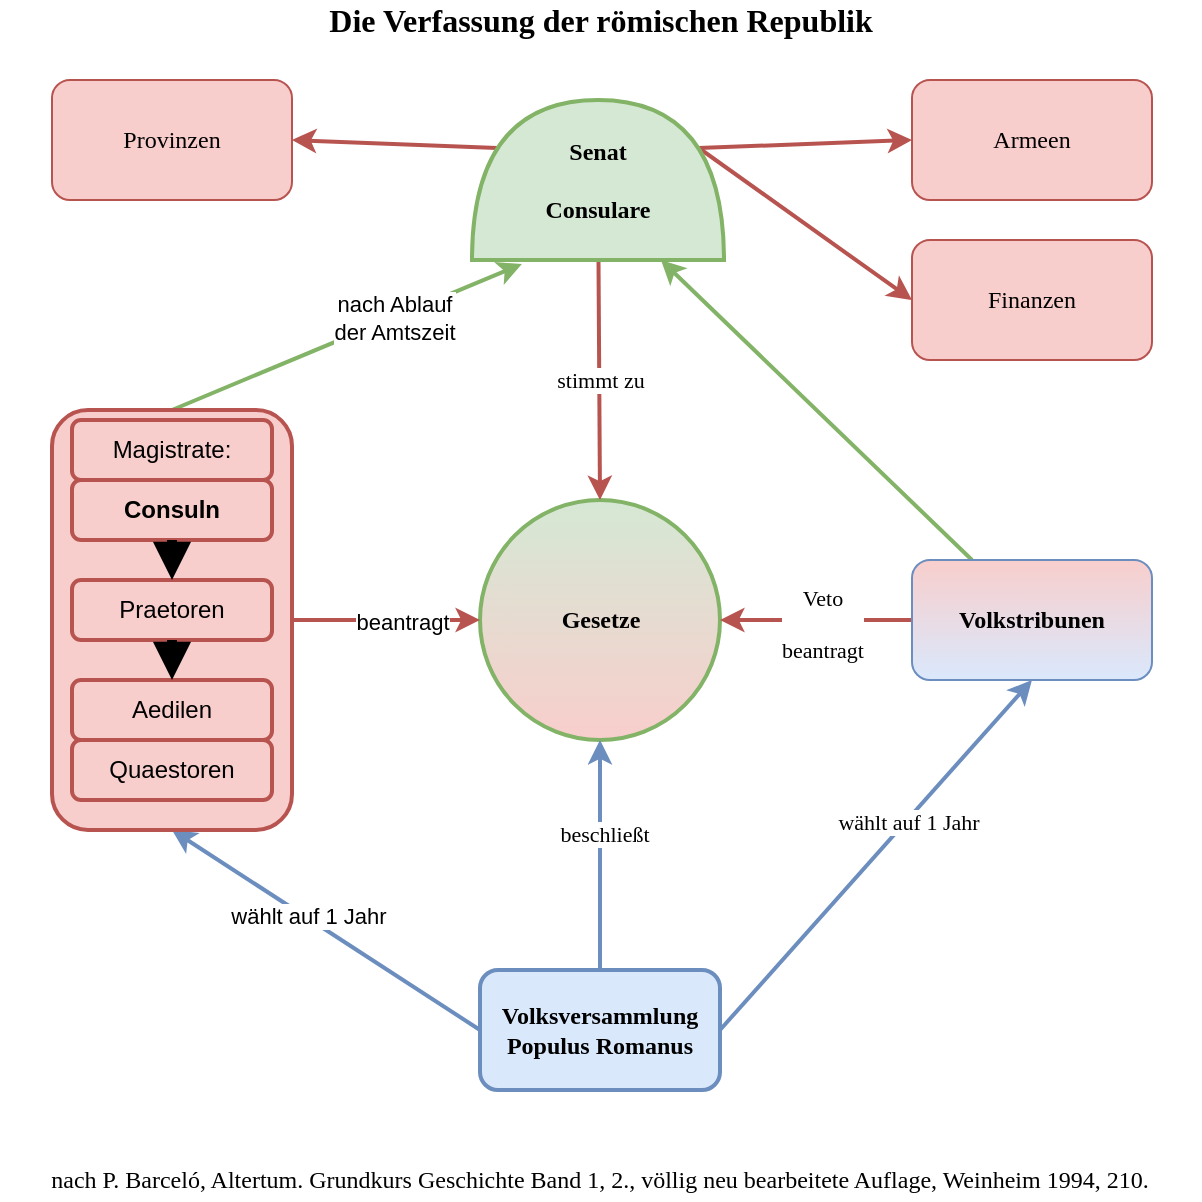 <mxfile version="13.6.5" type="github">
  <diagram id="S4D-rrTDx4ZobB5-8hk_" name="Page-1">
    <mxGraphModel dx="786" dy="429" grid="1" gridSize="10" guides="1" tooltips="1" connect="1" arrows="1" fold="1" page="1" pageScale="1" pageWidth="827" pageHeight="1169" math="0" shadow="0">
      <root>
        <mxCell id="0" />
        <mxCell id="1" parent="0" />
        <mxCell id="riDD9OYprhMl0y7aIe9t-1" value="&lt;font style=&quot;font-size: 16px&quot;&gt;&lt;b&gt;&lt;font style=&quot;font-size: 16px&quot; face=&quot;Cardo&quot;&gt;Die Verfassung der römischen Republik&lt;/font&gt;&lt;/b&gt;&lt;/font&gt;" style="text;html=1;strokeColor=none;fillColor=none;align=center;verticalAlign=middle;rounded=0;horizontal=1;" vertex="1" parent="1">
          <mxGeometry x="249" y="40" width="330" height="20" as="geometry" />
        </mxCell>
        <mxCell id="riDD9OYprhMl0y7aIe9t-2" value="&lt;b&gt;&lt;font face=&quot;Cardo&quot;&gt;Gesetze&lt;/font&gt;&lt;/b&gt;" style="ellipse;html=1;aspect=fixed;strokeWidth=2;fillColor=#d5e8d4;strokeColor=#82b366;gradientColor=#F8CeCC;" vertex="1" parent="1">
          <mxGeometry x="354" y="290" width="120" height="120" as="geometry" />
        </mxCell>
        <mxCell id="riDD9OYprhMl0y7aIe9t-4" value="&lt;font face=&quot;Cardo&quot;&gt;stimmt zu&lt;br&gt;&lt;/font&gt;" style="rounded=0;orthogonalLoop=1;jettySize=auto;html=1;entryX=0.5;entryY=0;entryDx=0;entryDy=0;strokeWidth=2;fillColor=#f8cecc;strokeColor=#b85450;" edge="1" parent="1" source="riDD9OYprhMl0y7aIe9t-3" target="riDD9OYprhMl0y7aIe9t-2">
          <mxGeometry relative="1" as="geometry" />
        </mxCell>
        <mxCell id="riDD9OYprhMl0y7aIe9t-14" style="orthogonalLoop=1;jettySize=auto;html=1;exitX=0.7;exitY=0.9;exitDx=0;exitDy=0;exitPerimeter=0;entryX=0;entryY=0.5;entryDx=0;entryDy=0;startArrow=none;startFill=0;endArrow=classic;endFill=1;strokeColor=#b85450;rounded=0;strokeWidth=2;fillColor=#f8cecc;" edge="1" parent="1" source="riDD9OYprhMl0y7aIe9t-3" target="riDD9OYprhMl0y7aIe9t-12">
          <mxGeometry relative="1" as="geometry" />
        </mxCell>
        <mxCell id="riDD9OYprhMl0y7aIe9t-15" style="edgeStyle=none;rounded=0;orthogonalLoop=1;jettySize=auto;html=1;exitX=0.7;exitY=0.9;exitDx=0;exitDy=0;exitPerimeter=0;entryX=0;entryY=0.5;entryDx=0;entryDy=0;startArrow=none;startFill=0;endArrow=classic;endFill=1;strokeColor=#b85450;fillColor=#f8cecc;strokeWidth=2;" edge="1" parent="1" source="riDD9OYprhMl0y7aIe9t-3" target="riDD9OYprhMl0y7aIe9t-13">
          <mxGeometry relative="1" as="geometry" />
        </mxCell>
        <mxCell id="riDD9OYprhMl0y7aIe9t-17" style="edgeStyle=none;rounded=0;orthogonalLoop=1;jettySize=auto;html=1;exitX=0.7;exitY=0.1;exitDx=0;exitDy=0;exitPerimeter=0;entryX=1;entryY=0.5;entryDx=0;entryDy=0;startArrow=none;startFill=0;endArrow=classic;endFill=1;strokeColor=#b85450;fillColor=#f8cecc;strokeWidth=2;" edge="1" parent="1" source="riDD9OYprhMl0y7aIe9t-3" target="riDD9OYprhMl0y7aIe9t-16">
          <mxGeometry relative="1" as="geometry" />
        </mxCell>
        <mxCell id="riDD9OYprhMl0y7aIe9t-3" value="&lt;div&gt;&lt;b&gt;&lt;font face=&quot;Cardo&quot;&gt;Senat&lt;/font&gt;&lt;/b&gt;&lt;/div&gt;&lt;div&gt;&lt;b&gt;&lt;font face=&quot;Cardo&quot;&gt;&lt;br&gt;&lt;/font&gt;&lt;/b&gt;&lt;/div&gt;&lt;div&gt;&lt;b&gt;&lt;font face=&quot;Cardo&quot;&gt;Consulare&lt;br&gt;&lt;/font&gt;&lt;/b&gt;&lt;/div&gt;" style="shape=or;whiteSpace=wrap;html=1;direction=north;strokeWidth=2;fillColor=#d5e8d4;strokeColor=#82b366;" vertex="1" parent="1">
          <mxGeometry x="350" y="90" width="126" height="80" as="geometry" />
        </mxCell>
        <mxCell id="riDD9OYprhMl0y7aIe9t-6" style="rounded=0;orthogonalLoop=1;jettySize=auto;html=1;entryX=0.5;entryY=1;entryDx=0;entryDy=0;fillColor=#dae8fc;strokeColor=#6c8ebf;strokeWidth=2;" edge="1" parent="1" source="riDD9OYprhMl0y7aIe9t-5" target="riDD9OYprhMl0y7aIe9t-2">
          <mxGeometry relative="1" as="geometry" />
        </mxCell>
        <mxCell id="riDD9OYprhMl0y7aIe9t-7" value="&lt;font face=&quot;Cardo&quot;&gt;beschließt&lt;/font&gt;" style="edgeLabel;html=1;align=center;verticalAlign=middle;resizable=0;points=[];" vertex="1" connectable="0" parent="riDD9OYprhMl0y7aIe9t-6">
          <mxGeometry x="0.183" y="-2" relative="1" as="geometry">
            <mxPoint as="offset" />
          </mxGeometry>
        </mxCell>
        <mxCell id="riDD9OYprhMl0y7aIe9t-18" style="edgeStyle=none;rounded=0;orthogonalLoop=1;jettySize=auto;html=1;exitX=1;exitY=0.5;exitDx=0;exitDy=0;entryX=0.5;entryY=1;entryDx=0;entryDy=0;startArrow=none;startFill=0;endArrow=classic;endFill=1;strokeColor=#6c8ebf;fillColor=#dae8fc;strokeWidth=2;" edge="1" parent="1" source="riDD9OYprhMl0y7aIe9t-5" target="riDD9OYprhMl0y7aIe9t-8">
          <mxGeometry relative="1" as="geometry" />
        </mxCell>
        <mxCell id="riDD9OYprhMl0y7aIe9t-19" value="&lt;font face=&quot;Cardo&quot;&gt;wählt auf 1 Jahr&lt;br&gt;&lt;/font&gt;" style="edgeLabel;html=1;align=center;verticalAlign=middle;resizable=0;points=[];" vertex="1" connectable="0" parent="riDD9OYprhMl0y7aIe9t-18">
          <mxGeometry x="0.192" relative="1" as="geometry">
            <mxPoint x="1" as="offset" />
          </mxGeometry>
        </mxCell>
        <mxCell id="riDD9OYprhMl0y7aIe9t-35" style="edgeStyle=none;rounded=0;orthogonalLoop=1;jettySize=auto;html=1;exitX=0;exitY=0.5;exitDx=0;exitDy=0;entryX=0.5;entryY=1;entryDx=0;entryDy=0;startArrow=none;startFill=0;endArrow=classic;endFill=1;strokeColor=#6c8ebf;strokeWidth=2;fillColor=#dae8fc;" edge="1" parent="1" source="riDD9OYprhMl0y7aIe9t-5" target="riDD9OYprhMl0y7aIe9t-21">
          <mxGeometry relative="1" as="geometry" />
        </mxCell>
        <mxCell id="riDD9OYprhMl0y7aIe9t-36" value="wählt auf 1 Jahr" style="edgeLabel;html=1;align=center;verticalAlign=middle;resizable=0;points=[];" vertex="1" connectable="0" parent="riDD9OYprhMl0y7aIe9t-35">
          <mxGeometry x="0.128" y="-1" relative="1" as="geometry">
            <mxPoint as="offset" />
          </mxGeometry>
        </mxCell>
        <mxCell id="riDD9OYprhMl0y7aIe9t-5" value="&lt;div&gt;&lt;b&gt;&lt;font face=&quot;Cardo&quot;&gt;Volksversammlung&lt;/font&gt;&lt;/b&gt;&lt;/div&gt;&lt;div&gt;&lt;b&gt;&lt;font face=&quot;Cardo&quot;&gt;Populus Romanus&lt;br&gt;&lt;/font&gt;&lt;/b&gt;&lt;/div&gt;" style="rounded=1;whiteSpace=wrap;html=1;strokeWidth=2;fillColor=#dae8fc;strokeColor=#6c8ebf;" vertex="1" parent="1">
          <mxGeometry x="354" y="525" width="120" height="60" as="geometry" />
        </mxCell>
        <mxCell id="riDD9OYprhMl0y7aIe9t-9" style="rounded=0;orthogonalLoop=1;jettySize=auto;html=1;entryX=1;entryY=0.5;entryDx=0;entryDy=0;endArrow=classic;endFill=1;startArrow=none;startFill=0;strokeWidth=2;fillColor=#f8cecc;strokeColor=#b85450;" edge="1" parent="1" source="riDD9OYprhMl0y7aIe9t-8" target="riDD9OYprhMl0y7aIe9t-2">
          <mxGeometry relative="1" as="geometry" />
        </mxCell>
        <mxCell id="riDD9OYprhMl0y7aIe9t-10" value="&lt;div&gt;&lt;font face=&quot;Cardo&quot;&gt;Veto&lt;/font&gt;&lt;/div&gt;&lt;div&gt;&lt;font face=&quot;Cardo&quot;&gt;&lt;br&gt;&lt;/font&gt;&lt;/div&gt;&lt;div&gt;&lt;font face=&quot;Cardo&quot;&gt;beantragt&lt;/font&gt;&lt;/div&gt;" style="edgeLabel;html=1;align=center;verticalAlign=middle;resizable=0;points=[];" vertex="1" connectable="0" parent="riDD9OYprhMl0y7aIe9t-9">
          <mxGeometry x="-0.051" y="2" relative="1" as="geometry">
            <mxPoint as="offset" />
          </mxGeometry>
        </mxCell>
        <mxCell id="riDD9OYprhMl0y7aIe9t-11" style="orthogonalLoop=1;jettySize=auto;html=1;exitX=0.25;exitY=0;exitDx=0;exitDy=0;entryX=0;entryY=0.75;entryDx=0;entryDy=0;entryPerimeter=0;startArrow=none;startFill=0;endArrow=classic;endFill=1;strokeColor=#82b366;fillColor=#d5e8d4;strokeWidth=2;" edge="1" parent="1" source="riDD9OYprhMl0y7aIe9t-8" target="riDD9OYprhMl0y7aIe9t-3">
          <mxGeometry relative="1" as="geometry" />
        </mxCell>
        <mxCell id="riDD9OYprhMl0y7aIe9t-8" value="&lt;b&gt;&lt;font face=&quot;Cardo&quot;&gt;Volkstribunen&lt;/font&gt;&lt;/b&gt;" style="rounded=1;whiteSpace=wrap;html=1;strokeColor=#6c8ebf;gradientColor=#DAE8FC;fillColor=#F8CECC;" vertex="1" parent="1">
          <mxGeometry x="570" y="320" width="120" height="60" as="geometry" />
        </mxCell>
        <mxCell id="riDD9OYprhMl0y7aIe9t-12" value="&lt;div&gt;&lt;font face=&quot;Cardo&quot;&gt;Armeen&lt;/font&gt;&lt;/div&gt;" style="rounded=1;whiteSpace=wrap;html=1;fillColor=#f8cecc;strokeColor=#b85450;" vertex="1" parent="1">
          <mxGeometry x="570" y="80" width="120" height="60" as="geometry" />
        </mxCell>
        <mxCell id="riDD9OYprhMl0y7aIe9t-13" value="&lt;font face=&quot;Cardo&quot;&gt;Finanzen&lt;/font&gt;" style="rounded=1;whiteSpace=wrap;html=1;fillColor=#f8cecc;strokeColor=#b85450;" vertex="1" parent="1">
          <mxGeometry x="570" y="160" width="120" height="60" as="geometry" />
        </mxCell>
        <mxCell id="riDD9OYprhMl0y7aIe9t-16" value="&lt;font face=&quot;Cardo&quot;&gt;Provinzen&lt;/font&gt;" style="rounded=1;whiteSpace=wrap;html=1;fillColor=#f8cecc;strokeColor=#b85450;" vertex="1" parent="1">
          <mxGeometry x="140" y="80" width="120" height="60" as="geometry" />
        </mxCell>
        <mxCell id="riDD9OYprhMl0y7aIe9t-30" style="edgeStyle=none;rounded=0;orthogonalLoop=1;jettySize=auto;html=1;exitX=1;exitY=0.5;exitDx=0;exitDy=0;entryX=0;entryY=0.5;entryDx=0;entryDy=0;startArrow=none;startFill=0;endArrow=classic;endFill=1;strokeColor=#b85450;strokeWidth=2;fillColor=#f8cecc;" edge="1" parent="1" source="riDD9OYprhMl0y7aIe9t-21" target="riDD9OYprhMl0y7aIe9t-2">
          <mxGeometry relative="1" as="geometry" />
        </mxCell>
        <mxCell id="riDD9OYprhMl0y7aIe9t-31" value="beantragt" style="edgeLabel;html=1;align=center;verticalAlign=middle;resizable=0;points=[];" vertex="1" connectable="0" parent="riDD9OYprhMl0y7aIe9t-30">
          <mxGeometry x="0.159" y="-1" relative="1" as="geometry">
            <mxPoint as="offset" />
          </mxGeometry>
        </mxCell>
        <mxCell id="riDD9OYprhMl0y7aIe9t-33" style="edgeStyle=none;rounded=0;orthogonalLoop=1;jettySize=auto;html=1;exitX=0.5;exitY=0;exitDx=0;exitDy=0;entryX=-0.025;entryY=0.198;entryDx=0;entryDy=0;entryPerimeter=0;startArrow=none;startFill=0;endArrow=classic;endFill=1;strokeColor=#82b366;strokeWidth=2;fillColor=#d5e8d4;" edge="1" parent="1" source="riDD9OYprhMl0y7aIe9t-21" target="riDD9OYprhMl0y7aIe9t-3">
          <mxGeometry relative="1" as="geometry" />
        </mxCell>
        <mxCell id="riDD9OYprhMl0y7aIe9t-34" value="&lt;div&gt;nach Ablauf &lt;br&gt;&lt;/div&gt;&lt;div&gt;der Amtszeit&lt;/div&gt;" style="edgeLabel;html=1;align=center;verticalAlign=middle;resizable=0;points=[];" vertex="1" connectable="0" parent="riDD9OYprhMl0y7aIe9t-33">
          <mxGeometry x="0.269" relative="1" as="geometry">
            <mxPoint as="offset" />
          </mxGeometry>
        </mxCell>
        <mxCell id="riDD9OYprhMl0y7aIe9t-38" value="" style="group;fillColor=#f8cecc;strokeColor=#b85450;rounded=1;" vertex="1" connectable="0" parent="1">
          <mxGeometry x="140" y="245" width="120" height="210" as="geometry" />
        </mxCell>
        <mxCell id="riDD9OYprhMl0y7aIe9t-21" value="" style="rounded=1;whiteSpace=wrap;html=1;strokeWidth=2;fillColor=#f8cecc;strokeColor=#b85450;" vertex="1" parent="riDD9OYprhMl0y7aIe9t-38">
          <mxGeometry width="120" height="210" as="geometry" />
        </mxCell>
        <mxCell id="riDD9OYprhMl0y7aIe9t-22" value="Magistrate:" style="rounded=1;whiteSpace=wrap;html=1;strokeWidth=2;fillColor=#f8cecc;strokeColor=#b85450;" vertex="1" parent="riDD9OYprhMl0y7aIe9t-38">
          <mxGeometry x="10" y="5" width="100" height="30" as="geometry" />
        </mxCell>
        <mxCell id="riDD9OYprhMl0y7aIe9t-23" value="&lt;b&gt;Consuln&lt;/b&gt;" style="rounded=1;whiteSpace=wrap;html=1;strokeWidth=2;fillColor=#f8cecc;strokeColor=#b85450;" vertex="1" parent="riDD9OYprhMl0y7aIe9t-38">
          <mxGeometry x="10" y="35" width="100" height="30" as="geometry" />
        </mxCell>
        <mxCell id="riDD9OYprhMl0y7aIe9t-24" value="Praetoren" style="rounded=1;whiteSpace=wrap;html=1;strokeWidth=2;fillColor=#f8cecc;strokeColor=#b85450;" vertex="1" parent="riDD9OYprhMl0y7aIe9t-38">
          <mxGeometry x="10" y="85" width="100" height="30" as="geometry" />
        </mxCell>
        <mxCell id="riDD9OYprhMl0y7aIe9t-26" value="Aedilen" style="rounded=1;whiteSpace=wrap;html=1;strokeWidth=2;fillColor=#f8cecc;strokeColor=#b85450;" vertex="1" parent="riDD9OYprhMl0y7aIe9t-38">
          <mxGeometry x="10" y="135" width="100" height="30" as="geometry" />
        </mxCell>
        <mxCell id="riDD9OYprhMl0y7aIe9t-27" value="Quaestoren" style="rounded=1;whiteSpace=wrap;html=1;strokeWidth=2;fillColor=#f8cecc;strokeColor=#b85450;" vertex="1" parent="riDD9OYprhMl0y7aIe9t-38">
          <mxGeometry x="10" y="165" width="100" height="30" as="geometry" />
        </mxCell>
        <mxCell id="riDD9OYprhMl0y7aIe9t-29" style="edgeStyle=none;rounded=0;orthogonalLoop=1;jettySize=auto;html=1;exitX=0.5;exitY=1;exitDx=0;exitDy=0;startArrow=none;startFill=0;endArrow=block;endFill=1;strokeColor=#000000;strokeWidth=5;" edge="1" parent="riDD9OYprhMl0y7aIe9t-38" source="riDD9OYprhMl0y7aIe9t-21" target="riDD9OYprhMl0y7aIe9t-21">
          <mxGeometry relative="1" as="geometry" />
        </mxCell>
        <mxCell id="riDD9OYprhMl0y7aIe9t-25" style="edgeStyle=none;rounded=0;orthogonalLoop=1;jettySize=auto;html=1;exitX=0.5;exitY=1;exitDx=0;exitDy=0;entryX=0.5;entryY=0;entryDx=0;entryDy=0;startArrow=none;startFill=0;endArrow=block;endFill=1;strokeColor=#000000;strokeWidth=5;" edge="1" parent="riDD9OYprhMl0y7aIe9t-38" source="riDD9OYprhMl0y7aIe9t-23" target="riDD9OYprhMl0y7aIe9t-24">
          <mxGeometry relative="1" as="geometry" />
        </mxCell>
        <mxCell id="riDD9OYprhMl0y7aIe9t-28" style="edgeStyle=none;rounded=0;orthogonalLoop=1;jettySize=auto;html=1;exitX=0.5;exitY=1;exitDx=0;exitDy=0;entryX=0.5;entryY=0;entryDx=0;entryDy=0;startArrow=none;startFill=0;endArrow=block;endFill=1;strokeColor=#000000;strokeWidth=5;" edge="1" parent="riDD9OYprhMl0y7aIe9t-38" source="riDD9OYprhMl0y7aIe9t-24" target="riDD9OYprhMl0y7aIe9t-26">
          <mxGeometry relative="1" as="geometry" />
        </mxCell>
        <mxCell id="riDD9OYprhMl0y7aIe9t-39" value="&lt;font face=&quot;Cardo&quot;&gt;nach P. Barceló, Altertum. Grundkurs Geschichte Band 1, 2., völlig neu bearbeitete Auflage, Weinheim 1994, 210.&lt;/font&gt;" style="text;html=1;strokeColor=none;fillColor=none;align=center;verticalAlign=middle;whiteSpace=wrap;rounded=0;" vertex="1" parent="1">
          <mxGeometry x="114" y="620" width="600" height="20" as="geometry" />
        </mxCell>
      </root>
    </mxGraphModel>
  </diagram>
</mxfile>
